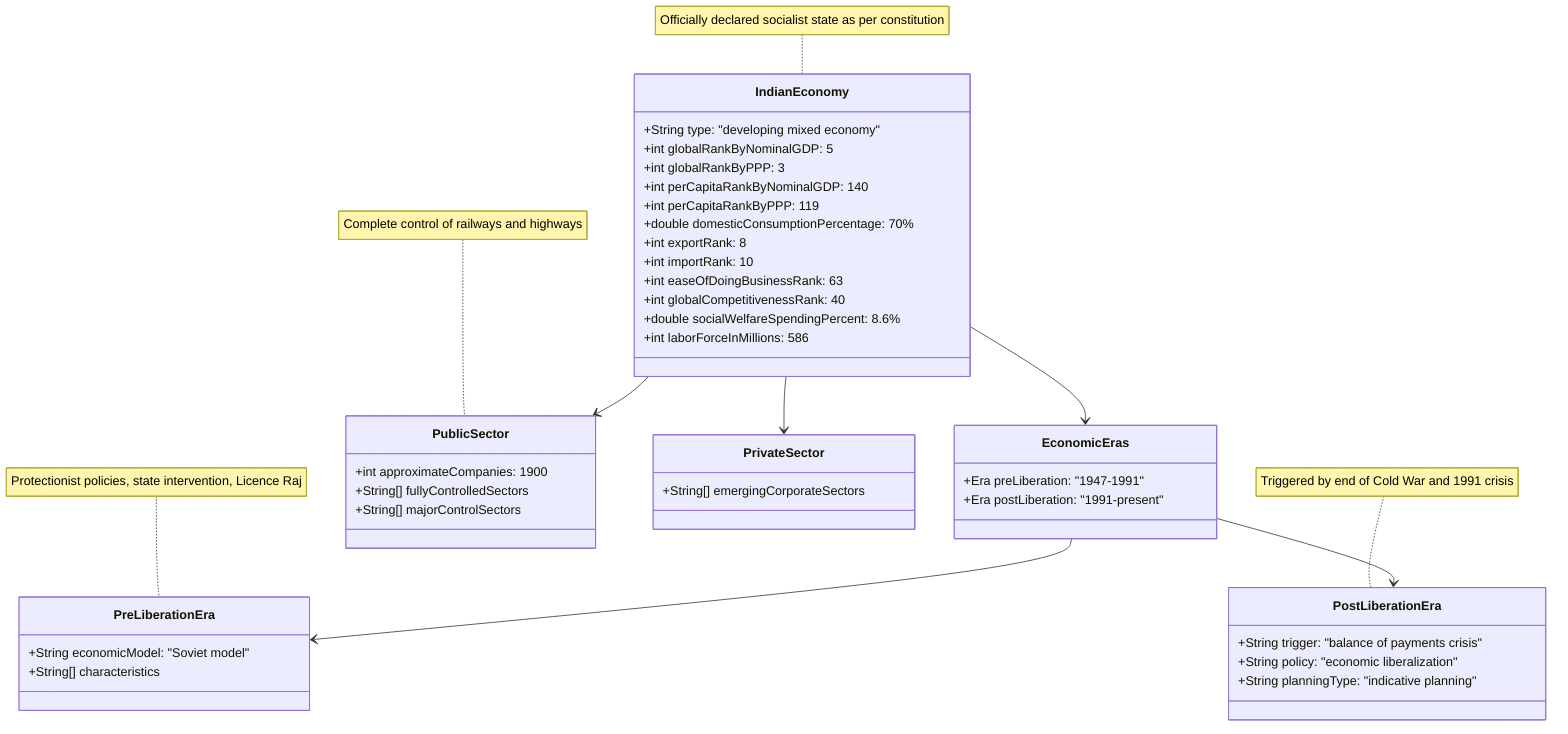 classDiagram
    class IndianEconomy {
        +String type: "developing mixed economy"
        +int globalRankByNominalGDP: 5
        +int globalRankByPPP: 3
        +int perCapitaRankByNominalGDP: 140
        +int perCapitaRankByPPP: 119
        +double domesticConsumptionPercentage: 70%
        +int exportRank: 8
        +int importRank: 10
        +int easeOfDoingBusinessRank: 63
        +int globalCompetitivenessRank: 40
        +double socialWelfareSpendingPercent: 8.6%
        +int laborForceInMillions: 586
    }
    note for IndianEconomy "Officially declared socialist state as per constitution"

    class EconomicEras {
        +Era preLiberation: "1947-1991"
        +Era postLiberation: "1991-present"
    }

    class PreLiberationEra {
        +String economicModel: "Soviet model"
        +String[] characteristics
    }
    note for PreLiberationEra "Protectionist policies, state intervention, Licence Raj"

    class PostLiberationEra {
        +String trigger: "balance of payments crisis"
        +String policy: "economic liberalization"
        +String planningType: "indicative planning"
    }
    note for PostLiberationEra "Triggered by end of Cold War and 1991 crisis"

    class PublicSector {
        +int approximateCompanies: 1900
        +String[] fullyControlledSectors
        +String[] majorControlSectors
    }
    note for PublicSector "Complete control of railways and highways"

    class PrivateSector {
        +String[] emergingCorporateSectors
    }

    IndianEconomy --> EconomicEras
    EconomicEras --> PreLiberationEra
    EconomicEras --> PostLiberationEra
    IndianEconomy --> PublicSector
    IndianEconomy --> PrivateSector